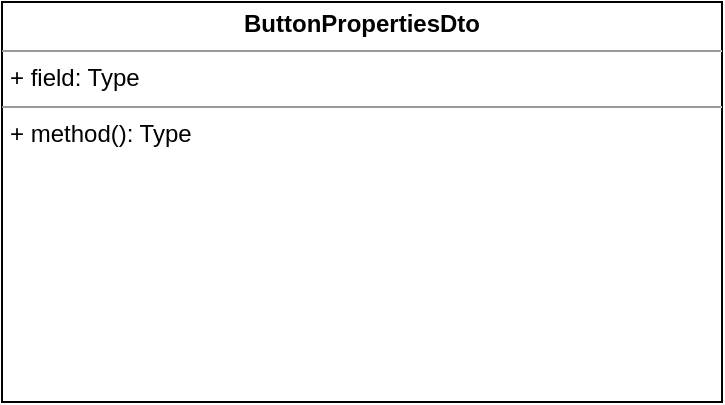 <mxfile version="20.8.18" type="github">
  <diagram name="Страница 1" id="kZxn3HPzWaVVFRIptXza">
    <mxGraphModel dx="954" dy="642" grid="1" gridSize="10" guides="1" tooltips="1" connect="1" arrows="1" fold="1" page="1" pageScale="1" pageWidth="827" pageHeight="1169" math="0" shadow="0">
      <root>
        <mxCell id="0" />
        <mxCell id="1" parent="0" />
        <mxCell id="ZcqPVbAW4MkePTdCFVQT-5" value="&lt;p style=&quot;margin:0px;margin-top:4px;text-align:center;&quot;&gt;&lt;b&gt;ButtonPropertiesDto&lt;/b&gt;&lt;/p&gt;&lt;hr size=&quot;1&quot;&gt;&lt;p style=&quot;margin:0px;margin-left:4px;&quot;&gt;+ field: Type&lt;/p&gt;&lt;hr size=&quot;1&quot;&gt;&lt;p style=&quot;margin:0px;margin-left:4px;&quot;&gt;+ method(): Type&lt;/p&gt;" style="verticalAlign=top;align=left;overflow=fill;fontSize=12;fontFamily=Helvetica;html=1;" vertex="1" parent="1">
          <mxGeometry x="80" y="80" width="360" height="200" as="geometry" />
        </mxCell>
      </root>
    </mxGraphModel>
  </diagram>
</mxfile>
